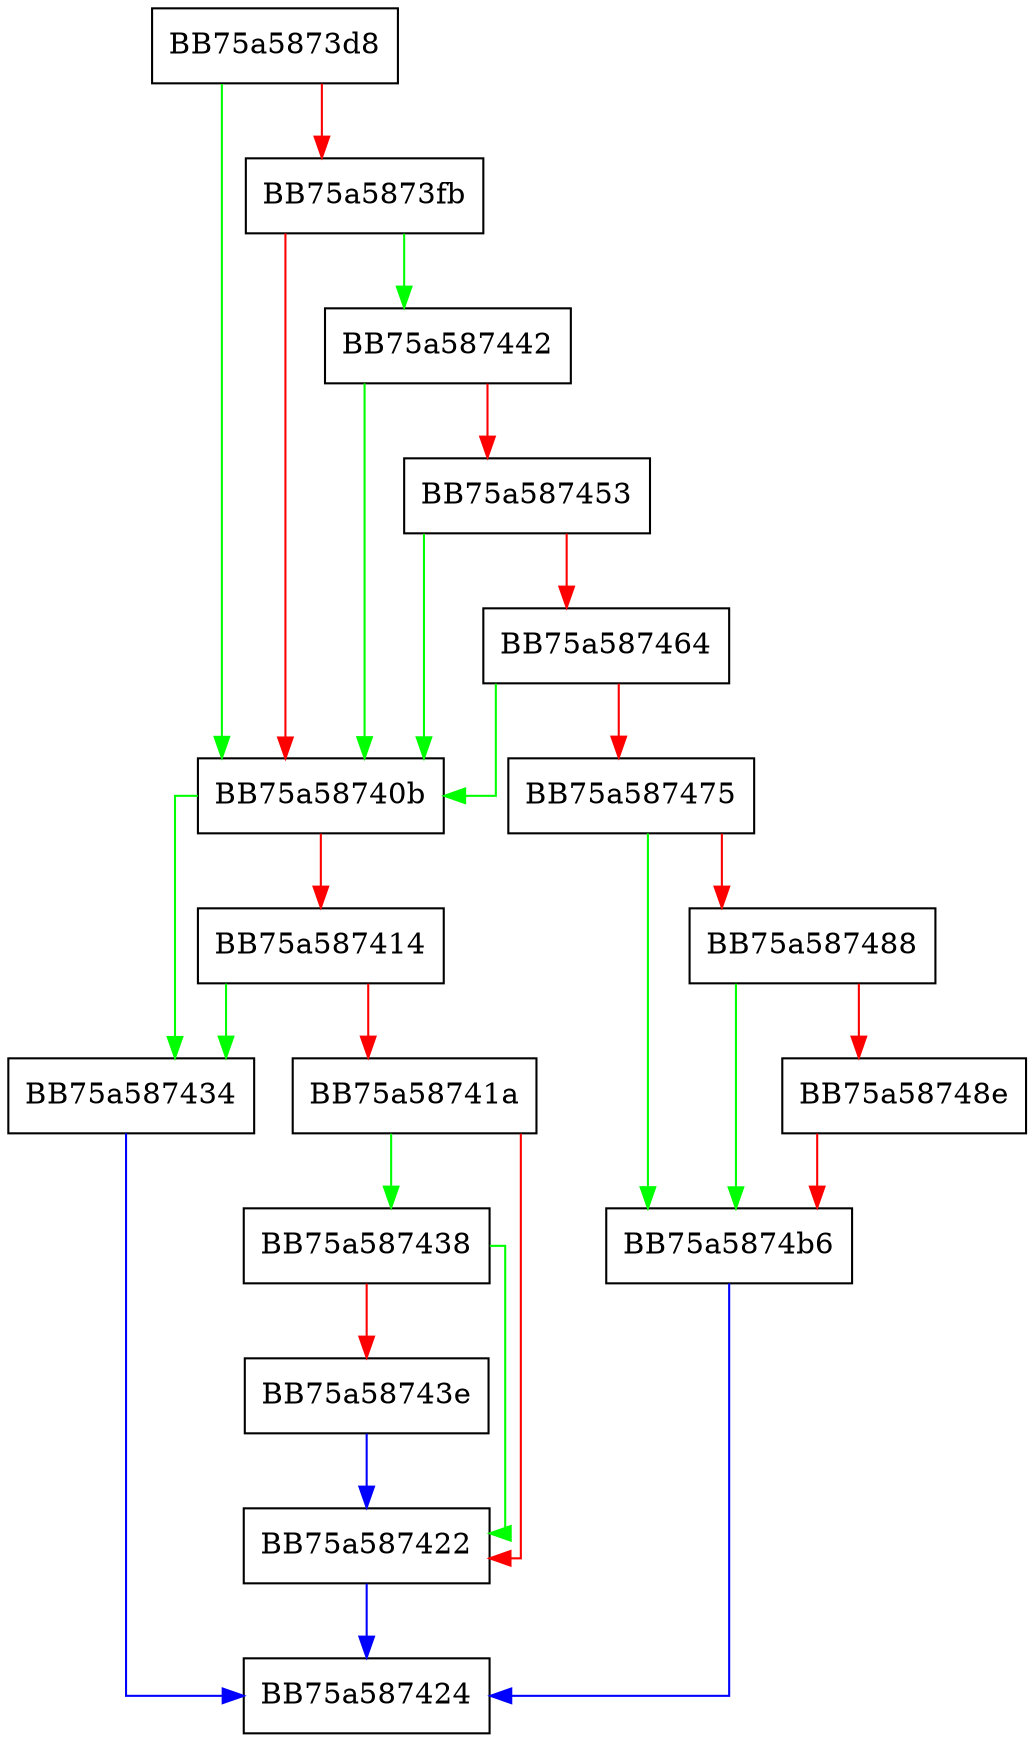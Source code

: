 digraph TestContainerLimits {
  node [shape="box"];
  graph [splines=ortho];
  BB75a5873d8 -> BB75a58740b [color="green"];
  BB75a5873d8 -> BB75a5873fb [color="red"];
  BB75a5873fb -> BB75a587442 [color="green"];
  BB75a5873fb -> BB75a58740b [color="red"];
  BB75a58740b -> BB75a587434 [color="green"];
  BB75a58740b -> BB75a587414 [color="red"];
  BB75a587414 -> BB75a587434 [color="green"];
  BB75a587414 -> BB75a58741a [color="red"];
  BB75a58741a -> BB75a587438 [color="green"];
  BB75a58741a -> BB75a587422 [color="red"];
  BB75a587422 -> BB75a587424 [color="blue"];
  BB75a587434 -> BB75a587424 [color="blue"];
  BB75a587438 -> BB75a587422 [color="green"];
  BB75a587438 -> BB75a58743e [color="red"];
  BB75a58743e -> BB75a587422 [color="blue"];
  BB75a587442 -> BB75a58740b [color="green"];
  BB75a587442 -> BB75a587453 [color="red"];
  BB75a587453 -> BB75a58740b [color="green"];
  BB75a587453 -> BB75a587464 [color="red"];
  BB75a587464 -> BB75a58740b [color="green"];
  BB75a587464 -> BB75a587475 [color="red"];
  BB75a587475 -> BB75a5874b6 [color="green"];
  BB75a587475 -> BB75a587488 [color="red"];
  BB75a587488 -> BB75a5874b6 [color="green"];
  BB75a587488 -> BB75a58748e [color="red"];
  BB75a58748e -> BB75a5874b6 [color="red"];
  BB75a5874b6 -> BB75a587424 [color="blue"];
}